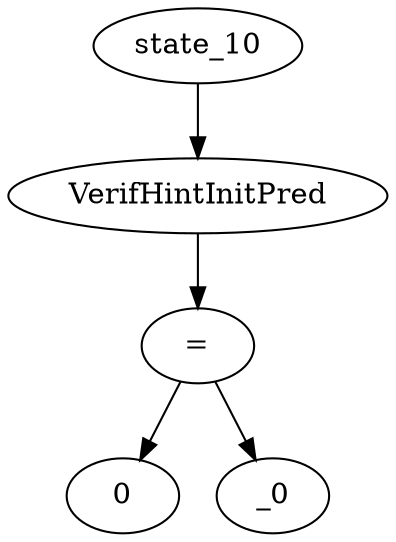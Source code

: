 digraph dag {
0 [label="state_10"];
1 [label="VerifHintInitPred"];
2 [label="="];
3 [label="0"];
4 [label="_0"];
"0" -> "1"[label=""]
"1" -> "2"[label=""]
"2" -> "4"[label=""]
"2" -> "3"[label=""]
}
